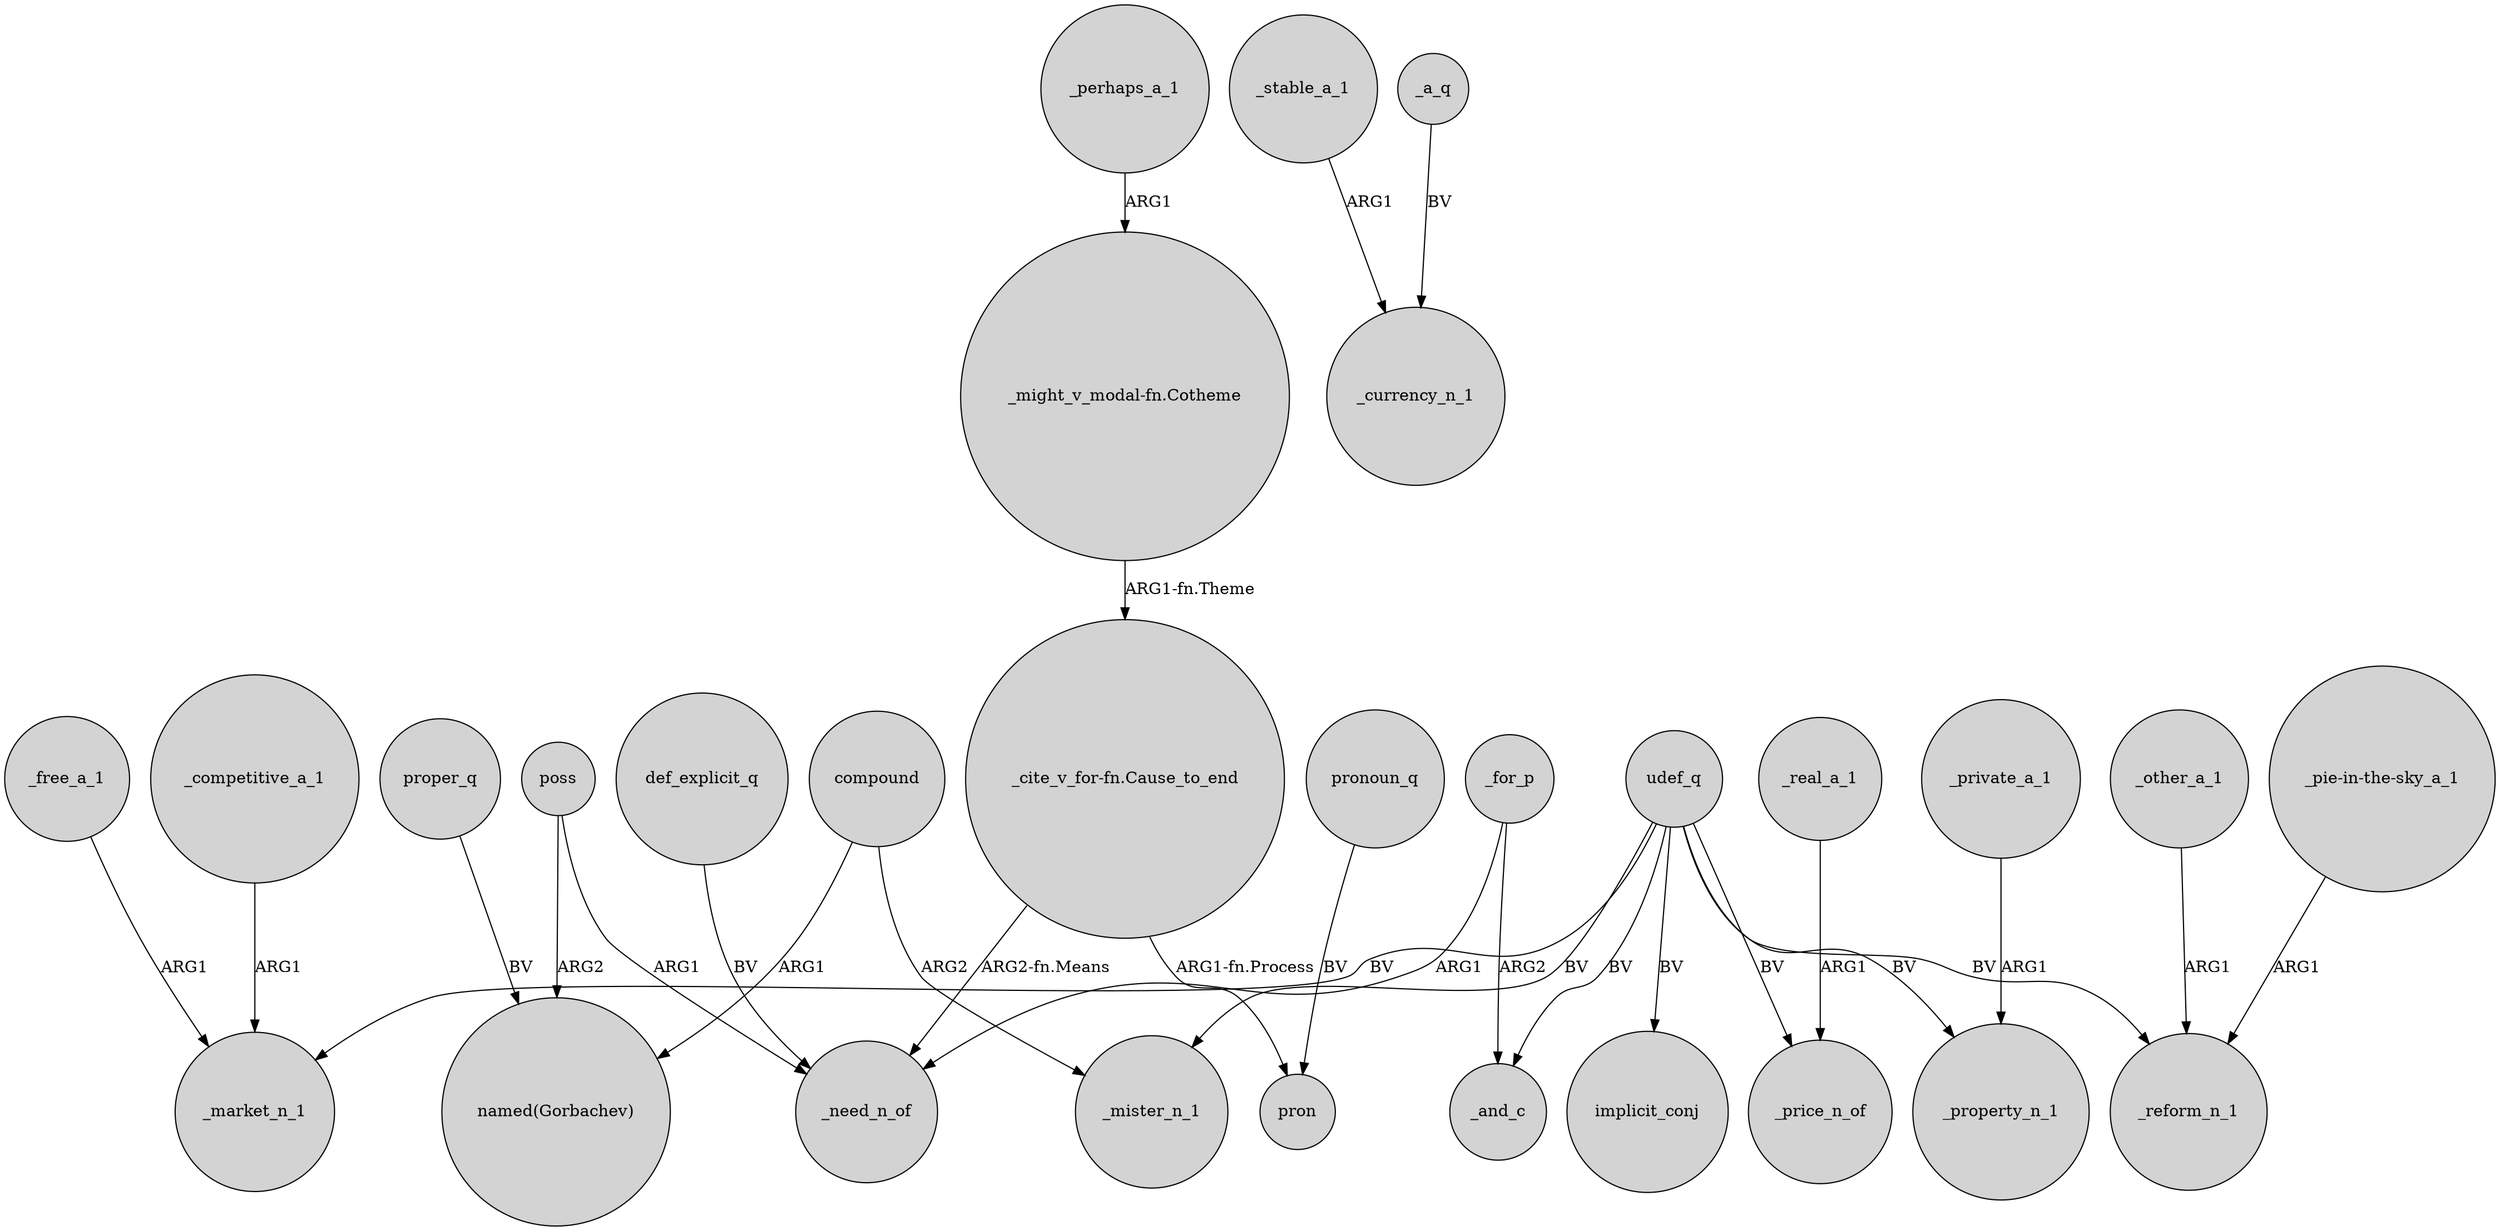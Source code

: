 digraph {
	node [shape=circle style=filled]
	_free_a_1 -> _market_n_1 [label=ARG1]
	"_might_v_modal-fn.Cotheme" -> "_cite_v_for-fn.Cause_to_end" [label="ARG1-fn.Theme"]
	udef_q -> _market_n_1 [label=BV]
	compound -> _mister_n_1 [label=ARG2]
	"_pie-in-the-sky_a_1" -> _reform_n_1 [label=ARG1]
	poss -> "named(Gorbachev)" [label=ARG2]
	udef_q -> _price_n_of [label=BV]
	_real_a_1 -> _price_n_of [label=ARG1]
	_private_a_1 -> _property_n_1 [label=ARG1]
	udef_q -> _and_c [label=BV]
	udef_q -> _mister_n_1 [label=BV]
	_perhaps_a_1 -> "_might_v_modal-fn.Cotheme" [label=ARG1]
	_competitive_a_1 -> _market_n_1 [label=ARG1]
	_for_p -> _need_n_of [label=ARG1]
	pronoun_q -> pron [label=BV]
	udef_q -> _reform_n_1 [label=BV]
	compound -> "named(Gorbachev)" [label=ARG1]
	udef_q -> _property_n_1 [label=BV]
	_other_a_1 -> _reform_n_1 [label=ARG1]
	def_explicit_q -> _need_n_of [label=BV]
	proper_q -> "named(Gorbachev)" [label=BV]
	"_cite_v_for-fn.Cause_to_end" -> pron [label="ARG1-fn.Process"]
	_stable_a_1 -> _currency_n_1 [label=ARG1]
	poss -> _need_n_of [label=ARG1]
	"_cite_v_for-fn.Cause_to_end" -> _need_n_of [label="ARG2-fn.Means"]
	udef_q -> implicit_conj [label=BV]
	_a_q -> _currency_n_1 [label=BV]
	_for_p -> _and_c [label=ARG2]
}
